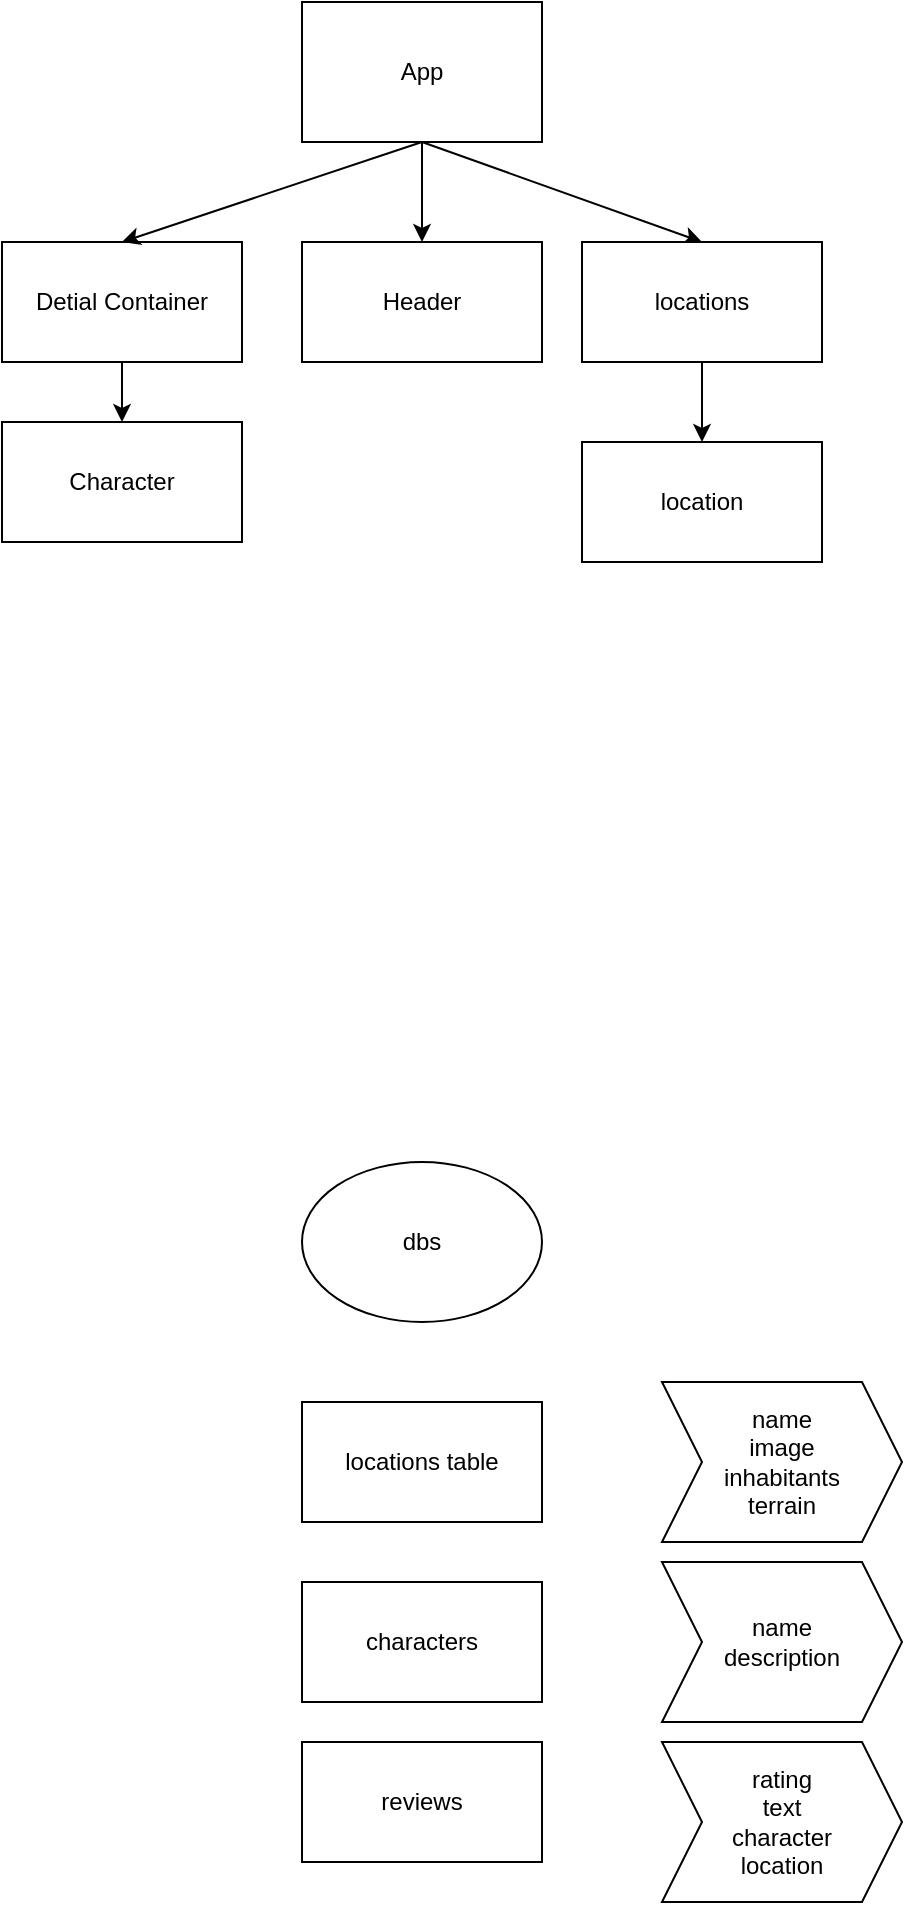 <mxfile>
    <diagram id="r7cA5ZJZhAE1Wfwzlc3Y" name="Page-1">
        <mxGraphModel dx="1083" dy="585" grid="1" gridSize="10" guides="1" tooltips="1" connect="1" arrows="1" fold="1" page="1" pageScale="1" pageWidth="850" pageHeight="1100" math="0" shadow="0">
            <root>
                <mxCell id="0"/>
                <mxCell id="1" parent="0"/>
                <mxCell id="2" value="App" style="rounded=0;whiteSpace=wrap;html=1;" vertex="1" parent="1">
                    <mxGeometry x="270" y="30" width="120" height="70" as="geometry"/>
                </mxCell>
                <mxCell id="3" value="Header" style="rounded=0;whiteSpace=wrap;html=1;" vertex="1" parent="1">
                    <mxGeometry x="270" y="150" width="120" height="60" as="geometry"/>
                </mxCell>
                <mxCell id="4" value="" style="endArrow=classic;html=1;exitX=0.5;exitY=1;exitDx=0;exitDy=0;entryX=0.5;entryY=0;entryDx=0;entryDy=0;" edge="1" parent="1" source="2" target="3">
                    <mxGeometry width="50" height="50" relative="1" as="geometry">
                        <mxPoint x="400" y="330" as="sourcePoint"/>
                        <mxPoint x="450" y="280" as="targetPoint"/>
                    </mxGeometry>
                </mxCell>
                <mxCell id="6" value="Detial Container" style="rounded=0;whiteSpace=wrap;html=1;" vertex="1" parent="1">
                    <mxGeometry x="120" y="150" width="120" height="60" as="geometry"/>
                </mxCell>
                <mxCell id="7" value="" style="endArrow=classic;html=1;exitX=0.5;exitY=1;exitDx=0;exitDy=0;entryX=0.5;entryY=0;entryDx=0;entryDy=0;" edge="1" parent="1" source="2" target="6">
                    <mxGeometry width="50" height="50" relative="1" as="geometry">
                        <mxPoint x="400" y="330" as="sourcePoint"/>
                        <mxPoint x="450" y="280" as="targetPoint"/>
                    </mxGeometry>
                </mxCell>
                <mxCell id="8" value="" style="endArrow=classic;html=1;exitX=0.5;exitY=1;exitDx=0;exitDy=0;entryX=0.5;entryY=0;entryDx=0;entryDy=0;" edge="1" parent="1" source="2">
                    <mxGeometry width="50" height="50" relative="1" as="geometry">
                        <mxPoint x="400" y="330" as="sourcePoint"/>
                        <mxPoint x="470" y="150" as="targetPoint"/>
                    </mxGeometry>
                </mxCell>
                <mxCell id="9" value="location" style="rounded=0;whiteSpace=wrap;html=1;" vertex="1" parent="1">
                    <mxGeometry x="410" y="250" width="120" height="60" as="geometry"/>
                </mxCell>
                <mxCell id="10" value="locations" style="rounded=0;whiteSpace=wrap;html=1;" vertex="1" parent="1">
                    <mxGeometry x="410" y="150" width="120" height="60" as="geometry"/>
                </mxCell>
                <mxCell id="11" value="" style="endArrow=classic;html=1;exitX=0.5;exitY=1;exitDx=0;exitDy=0;" edge="1" parent="1" source="10">
                    <mxGeometry width="50" height="50" relative="1" as="geometry">
                        <mxPoint x="370" y="290" as="sourcePoint"/>
                        <mxPoint x="470" y="250" as="targetPoint"/>
                    </mxGeometry>
                </mxCell>
                <mxCell id="12" value="" style="endArrow=classic;html=1;exitX=0.5;exitY=1;exitDx=0;exitDy=0;" edge="1" parent="1" source="6">
                    <mxGeometry width="50" height="50" relative="1" as="geometry">
                        <mxPoint x="400" y="330" as="sourcePoint"/>
                        <mxPoint x="180" y="240" as="targetPoint"/>
                    </mxGeometry>
                </mxCell>
                <mxCell id="13" value="Character" style="rounded=0;whiteSpace=wrap;html=1;" vertex="1" parent="1">
                    <mxGeometry x="120" y="240" width="120" height="60" as="geometry"/>
                </mxCell>
                <mxCell id="14" value="locations table" style="rounded=0;whiteSpace=wrap;html=1;" vertex="1" parent="1">
                    <mxGeometry x="270" y="730" width="120" height="60" as="geometry"/>
                </mxCell>
                <mxCell id="15" value="dbs" style="ellipse;whiteSpace=wrap;html=1;" vertex="1" parent="1">
                    <mxGeometry x="270" y="610" width="120" height="80" as="geometry"/>
                </mxCell>
                <mxCell id="16" value="name&lt;br&gt;image&lt;br&gt;inhabitants&lt;br&gt;terrain" style="shape=step;perimeter=stepPerimeter;whiteSpace=wrap;html=1;fixedSize=1;" vertex="1" parent="1">
                    <mxGeometry x="450" y="720" width="120" height="80" as="geometry"/>
                </mxCell>
                <mxCell id="17" value="characters" style="rounded=0;whiteSpace=wrap;html=1;" vertex="1" parent="1">
                    <mxGeometry x="270" y="820" width="120" height="60" as="geometry"/>
                </mxCell>
                <mxCell id="18" value="name&lt;br&gt;description" style="shape=step;perimeter=stepPerimeter;whiteSpace=wrap;html=1;fixedSize=1;" vertex="1" parent="1">
                    <mxGeometry x="450" y="810" width="120" height="80" as="geometry"/>
                </mxCell>
                <mxCell id="19" value="reviews" style="rounded=0;whiteSpace=wrap;html=1;" vertex="1" parent="1">
                    <mxGeometry x="270" y="900" width="120" height="60" as="geometry"/>
                </mxCell>
                <mxCell id="21" value="rating&lt;br&gt;text&lt;br&gt;character&lt;br&gt;location" style="shape=step;perimeter=stepPerimeter;whiteSpace=wrap;html=1;fixedSize=1;" vertex="1" parent="1">
                    <mxGeometry x="450" y="900" width="120" height="80" as="geometry"/>
                </mxCell>
            </root>
        </mxGraphModel>
    </diagram>
</mxfile>